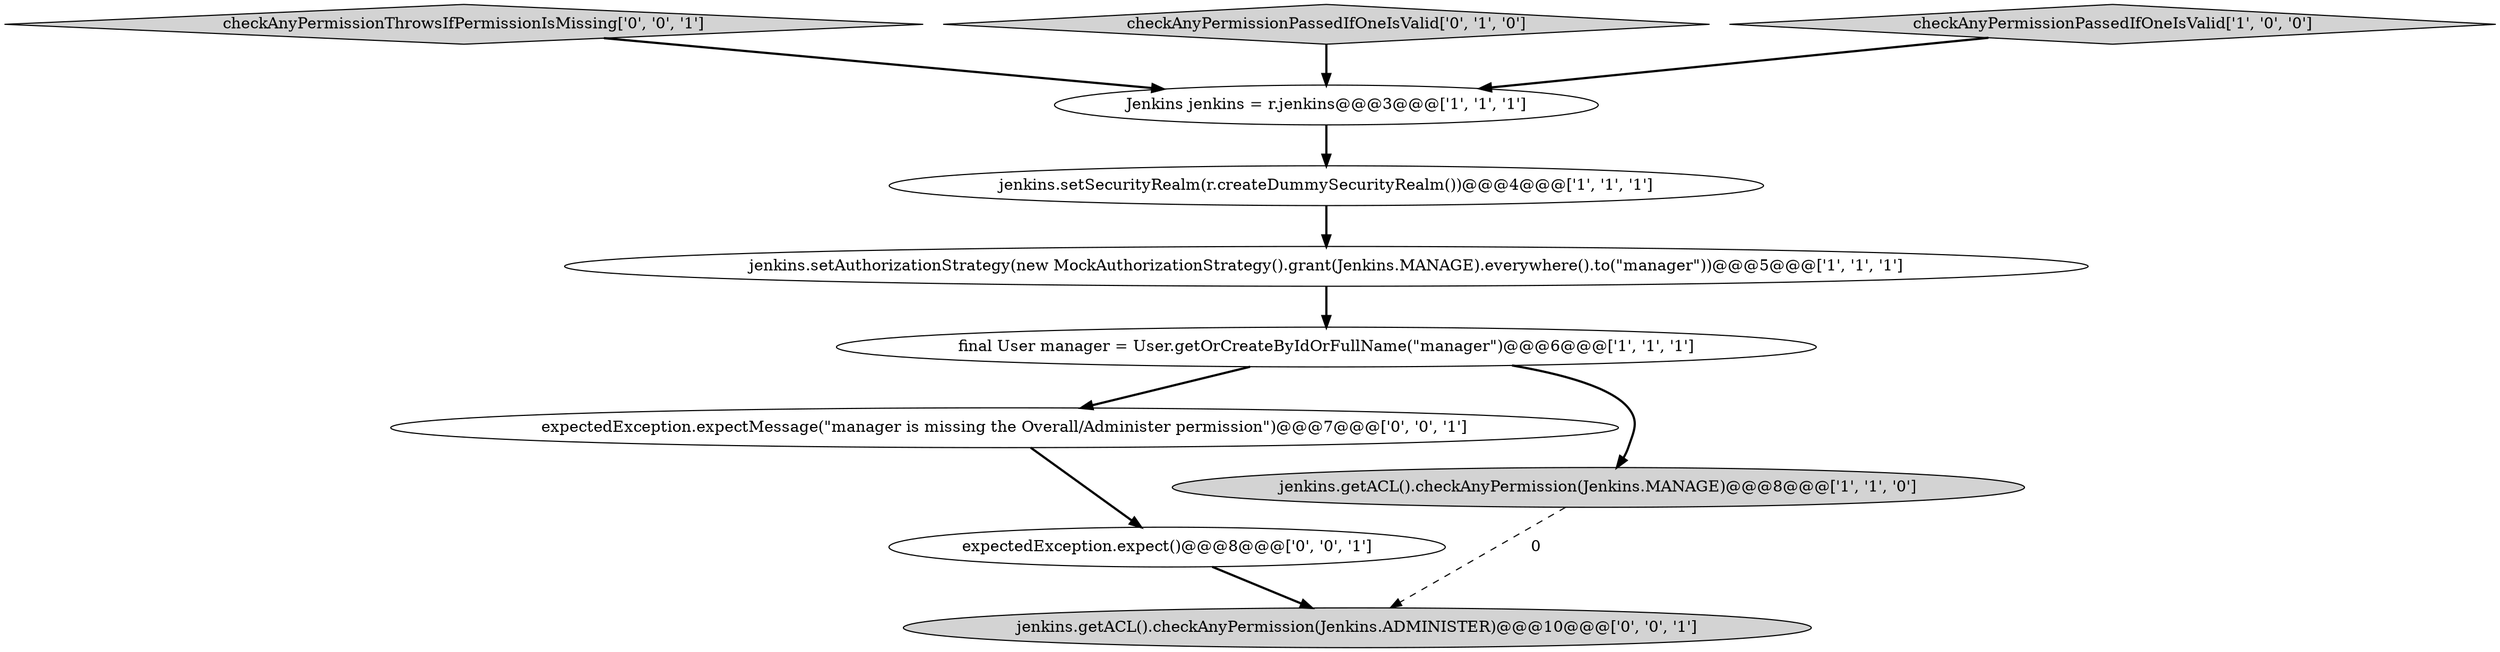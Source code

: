 digraph {
8 [style = filled, label = "checkAnyPermissionThrowsIfPermissionIsMissing['0', '0', '1']", fillcolor = lightgray, shape = diamond image = "AAA0AAABBB3BBB"];
6 [style = filled, label = "checkAnyPermissionPassedIfOneIsValid['0', '1', '0']", fillcolor = lightgray, shape = diamond image = "AAA0AAABBB2BBB"];
7 [style = filled, label = "expectedException.expect()@@@8@@@['0', '0', '1']", fillcolor = white, shape = ellipse image = "AAA0AAABBB3BBB"];
1 [style = filled, label = "Jenkins jenkins = r.jenkins@@@3@@@['1', '1', '1']", fillcolor = white, shape = ellipse image = "AAA0AAABBB1BBB"];
9 [style = filled, label = "expectedException.expectMessage(\"manager is missing the Overall/Administer permission\")@@@7@@@['0', '0', '1']", fillcolor = white, shape = ellipse image = "AAA0AAABBB3BBB"];
4 [style = filled, label = "jenkins.setSecurityRealm(r.createDummySecurityRealm())@@@4@@@['1', '1', '1']", fillcolor = white, shape = ellipse image = "AAA0AAABBB1BBB"];
0 [style = filled, label = "jenkins.getACL().checkAnyPermission(Jenkins.MANAGE)@@@8@@@['1', '1', '0']", fillcolor = lightgray, shape = ellipse image = "AAA0AAABBB1BBB"];
3 [style = filled, label = "checkAnyPermissionPassedIfOneIsValid['1', '0', '0']", fillcolor = lightgray, shape = diamond image = "AAA0AAABBB1BBB"];
10 [style = filled, label = "jenkins.getACL().checkAnyPermission(Jenkins.ADMINISTER)@@@10@@@['0', '0', '1']", fillcolor = lightgray, shape = ellipse image = "AAA0AAABBB3BBB"];
5 [style = filled, label = "jenkins.setAuthorizationStrategy(new MockAuthorizationStrategy().grant(Jenkins.MANAGE).everywhere().to(\"manager\"))@@@5@@@['1', '1', '1']", fillcolor = white, shape = ellipse image = "AAA0AAABBB1BBB"];
2 [style = filled, label = "final User manager = User.getOrCreateByIdOrFullName(\"manager\")@@@6@@@['1', '1', '1']", fillcolor = white, shape = ellipse image = "AAA0AAABBB1BBB"];
8->1 [style = bold, label=""];
6->1 [style = bold, label=""];
5->2 [style = bold, label=""];
1->4 [style = bold, label=""];
2->0 [style = bold, label=""];
2->9 [style = bold, label=""];
3->1 [style = bold, label=""];
9->7 [style = bold, label=""];
7->10 [style = bold, label=""];
4->5 [style = bold, label=""];
0->10 [style = dashed, label="0"];
}
